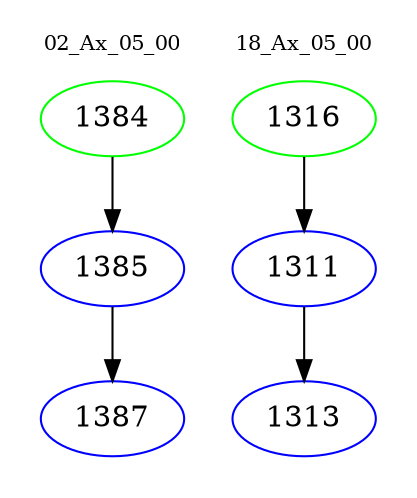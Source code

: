 digraph{
subgraph cluster_0 {
color = white
label = "02_Ax_05_00";
fontsize=10;
T0_1384 [label="1384", color="green"]
T0_1384 -> T0_1385 [color="black"]
T0_1385 [label="1385", color="blue"]
T0_1385 -> T0_1387 [color="black"]
T0_1387 [label="1387", color="blue"]
}
subgraph cluster_1 {
color = white
label = "18_Ax_05_00";
fontsize=10;
T1_1316 [label="1316", color="green"]
T1_1316 -> T1_1311 [color="black"]
T1_1311 [label="1311", color="blue"]
T1_1311 -> T1_1313 [color="black"]
T1_1313 [label="1313", color="blue"]
}
}
